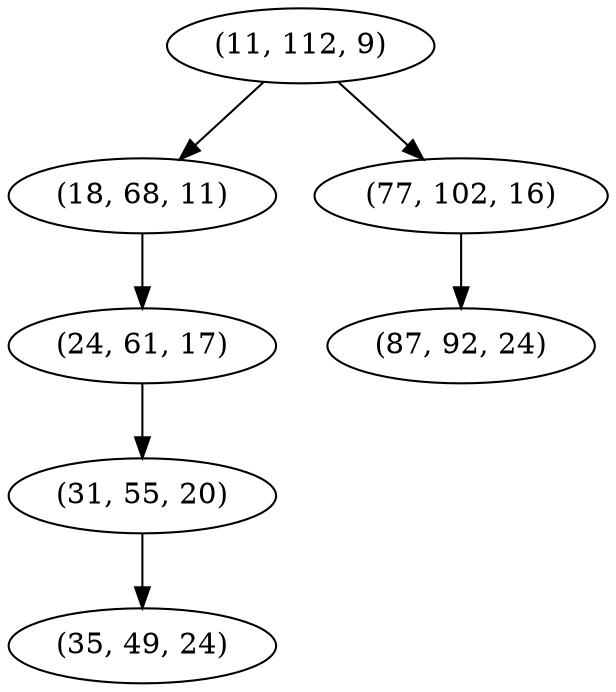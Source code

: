 digraph tree {
    "(11, 112, 9)";
    "(18, 68, 11)";
    "(24, 61, 17)";
    "(31, 55, 20)";
    "(35, 49, 24)";
    "(77, 102, 16)";
    "(87, 92, 24)";
    "(11, 112, 9)" -> "(18, 68, 11)";
    "(11, 112, 9)" -> "(77, 102, 16)";
    "(18, 68, 11)" -> "(24, 61, 17)";
    "(24, 61, 17)" -> "(31, 55, 20)";
    "(31, 55, 20)" -> "(35, 49, 24)";
    "(77, 102, 16)" -> "(87, 92, 24)";
}
